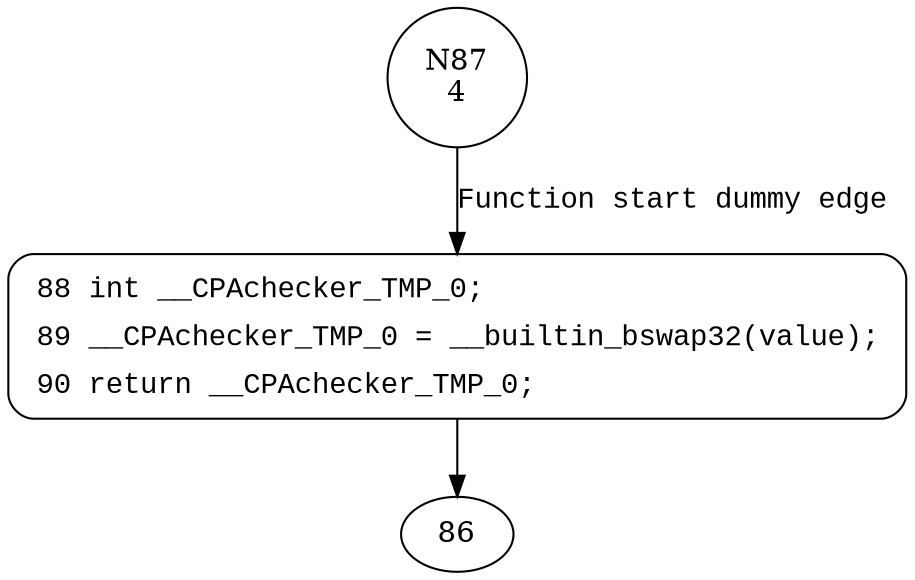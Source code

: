 digraph __REV {
87 [shape="circle" label="N87\n4"]
88 [shape="circle" label="N88\n3"]
88 [style="filled,bold" penwidth="1" fillcolor="white" fontname="Courier New" shape="Mrecord" label=<<table border="0" cellborder="0" cellpadding="3" bgcolor="white"><tr><td align="right">88</td><td align="left">int __CPAchecker_TMP_0;</td></tr><tr><td align="right">89</td><td align="left">__CPAchecker_TMP_0 = __builtin_bswap32(value);</td></tr><tr><td align="right">90</td><td align="left">return __CPAchecker_TMP_0;</td></tr></table>>]
88 -> 86[label=""]
87 -> 88 [label="Function start dummy edge" fontname="Courier New"]
}